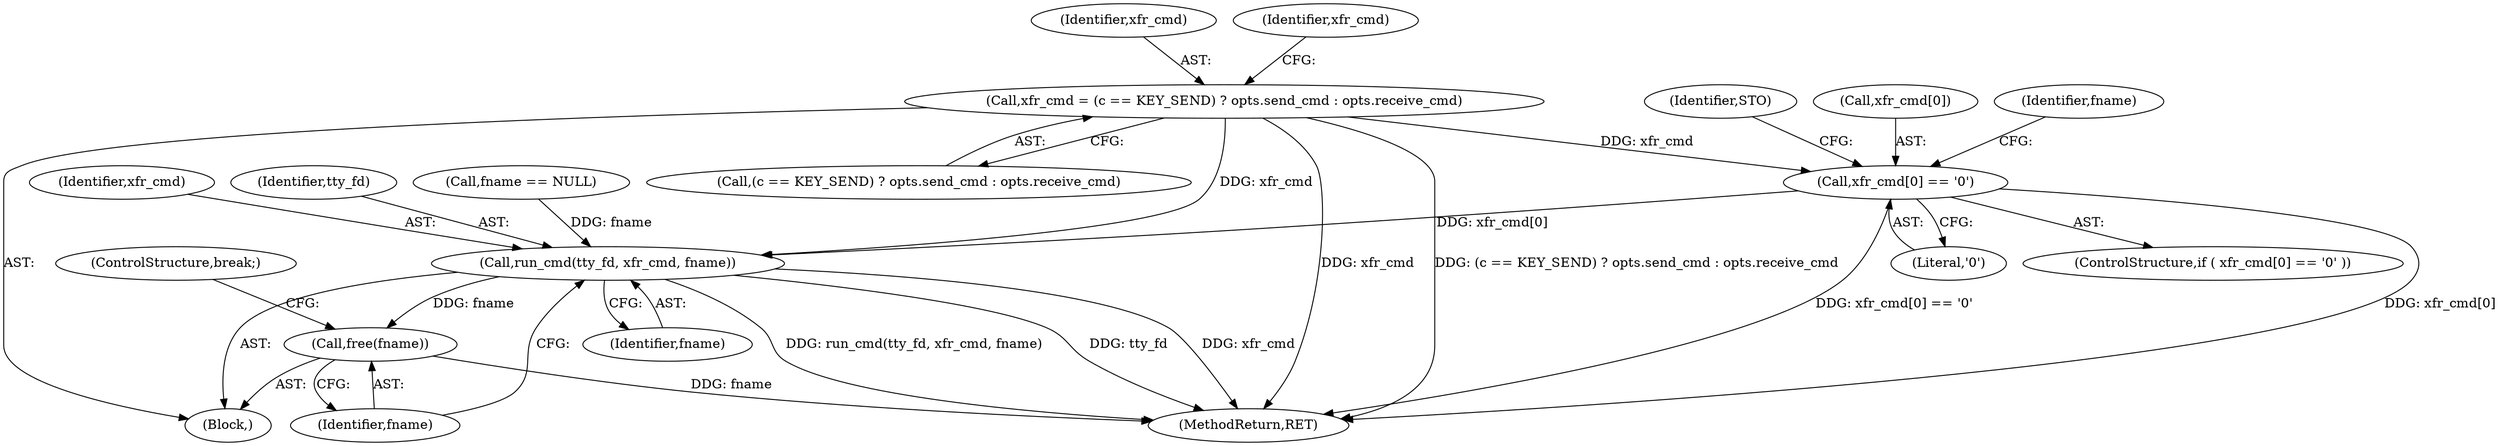 digraph "0_picocom_1ebc60b20fbe9a02436d5cbbf8951714e749ddb1@array" {
"1000440" [label="(Call,xfr_cmd[0] == '\0')"];
"1000427" [label="(Call,xfr_cmd = (c == KEY_SEND) ? opts.send_cmd : opts.receive_cmd)"];
"1000462" [label="(Call,run_cmd(tty_fd, xfr_cmd, fname))"];
"1000466" [label="(Call,free(fname))"];
"1000439" [label="(ControlStructure,if ( xfr_cmd[0] == '\0' ))"];
"1000428" [label="(Identifier,xfr_cmd)"];
"1000442" [label="(Identifier,xfr_cmd)"];
"1000465" [label="(Identifier,fname)"];
"1000447" [label="(Identifier,STO)"];
"1000462" [label="(Call,run_cmd(tty_fd, xfr_cmd, fname))"];
"1000440" [label="(Call,xfr_cmd[0] == '\0')"];
"1000444" [label="(Literal,'\0')"];
"1000467" [label="(Identifier,fname)"];
"1000427" [label="(Call,xfr_cmd = (c == KEY_SEND) ? opts.send_cmd : opts.receive_cmd)"];
"1000454" [label="(Call,fname == NULL)"];
"1000468" [label="(ControlStructure,break;)"];
"1000429" [label="(Call,(c == KEY_SEND) ? opts.send_cmd : opts.receive_cmd)"];
"1000466" [label="(Call,free(fname))"];
"1000116" [label="(Block,)"];
"1000480" [label="(MethodReturn,RET)"];
"1000464" [label="(Identifier,xfr_cmd)"];
"1000463" [label="(Identifier,tty_fd)"];
"1000441" [label="(Call,xfr_cmd[0])"];
"1000451" [label="(Identifier,fname)"];
"1000440" -> "1000439"  [label="AST: "];
"1000440" -> "1000444"  [label="CFG: "];
"1000441" -> "1000440"  [label="AST: "];
"1000444" -> "1000440"  [label="AST: "];
"1000447" -> "1000440"  [label="CFG: "];
"1000451" -> "1000440"  [label="CFG: "];
"1000440" -> "1000480"  [label="DDG: xfr_cmd[0] == '\0'"];
"1000440" -> "1000480"  [label="DDG: xfr_cmd[0]"];
"1000427" -> "1000440"  [label="DDG: xfr_cmd"];
"1000440" -> "1000462"  [label="DDG: xfr_cmd[0]"];
"1000427" -> "1000116"  [label="AST: "];
"1000427" -> "1000429"  [label="CFG: "];
"1000428" -> "1000427"  [label="AST: "];
"1000429" -> "1000427"  [label="AST: "];
"1000442" -> "1000427"  [label="CFG: "];
"1000427" -> "1000480"  [label="DDG: xfr_cmd"];
"1000427" -> "1000480"  [label="DDG: (c == KEY_SEND) ? opts.send_cmd : opts.receive_cmd"];
"1000427" -> "1000462"  [label="DDG: xfr_cmd"];
"1000462" -> "1000116"  [label="AST: "];
"1000462" -> "1000465"  [label="CFG: "];
"1000463" -> "1000462"  [label="AST: "];
"1000464" -> "1000462"  [label="AST: "];
"1000465" -> "1000462"  [label="AST: "];
"1000467" -> "1000462"  [label="CFG: "];
"1000462" -> "1000480"  [label="DDG: tty_fd"];
"1000462" -> "1000480"  [label="DDG: xfr_cmd"];
"1000462" -> "1000480"  [label="DDG: run_cmd(tty_fd, xfr_cmd, fname)"];
"1000454" -> "1000462"  [label="DDG: fname"];
"1000462" -> "1000466"  [label="DDG: fname"];
"1000466" -> "1000116"  [label="AST: "];
"1000466" -> "1000467"  [label="CFG: "];
"1000467" -> "1000466"  [label="AST: "];
"1000468" -> "1000466"  [label="CFG: "];
"1000466" -> "1000480"  [label="DDG: fname"];
}
